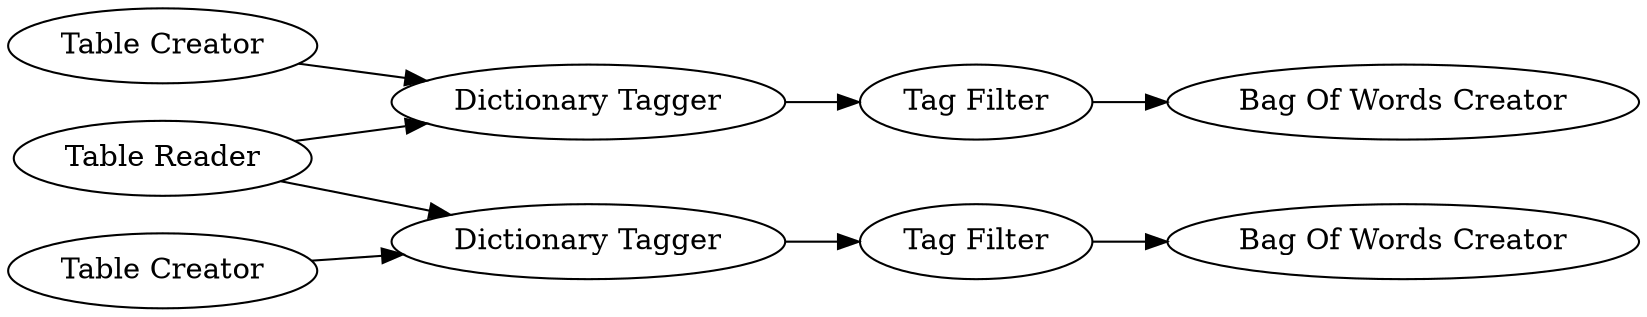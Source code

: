 digraph {
	46 -> 50
	46 -> 49
	49 -> 47
	45 -> 50
	47 -> 51
	39 -> 49
	50 -> 48
	48 -> 52
	48 [label="Tag Filter"]
	50 [label="Dictionary Tagger"]
	49 [label="Dictionary Tagger"]
	51 [label="Bag Of Words Creator"]
	46 [label="Table Reader"]
	47 [label="Tag Filter"]
	52 [label="Bag Of Words Creator"]
	39 [label="Table Creator"]
	45 [label="Table Creator"]
	rankdir=LR
}
